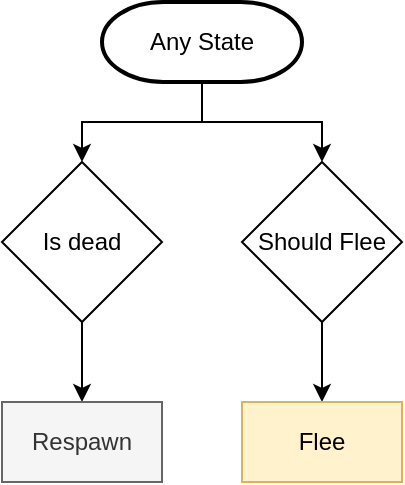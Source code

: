 <mxfile version="18.0.1" type="device"><diagram id="8R8uSI_3r74kHOCFb_g7" name="Page-1"><mxGraphModel dx="868" dy="553" grid="1" gridSize="10" guides="1" tooltips="1" connect="1" arrows="1" fold="1" page="1" pageScale="1" pageWidth="827" pageHeight="1169" math="0" shadow="0"><root><mxCell id="0"/><mxCell id="1" parent="0"/><mxCell id="fkOm24Um2fBc-LWG7FbX-6" style="edgeStyle=orthogonalEdgeStyle;rounded=0;orthogonalLoop=1;jettySize=auto;html=1;exitX=0.5;exitY=1;exitDx=0;exitDy=0;exitPerimeter=0;entryX=0.5;entryY=0;entryDx=0;entryDy=0;" parent="1" source="zGqaNJDX24yqgKy8iTAp-1" target="zGqaNJDX24yqgKy8iTAp-2" edge="1"><mxGeometry relative="1" as="geometry"/></mxCell><mxCell id="fkOm24Um2fBc-LWG7FbX-7" style="edgeStyle=orthogonalEdgeStyle;rounded=0;orthogonalLoop=1;jettySize=auto;html=1;exitX=0.5;exitY=1;exitDx=0;exitDy=0;exitPerimeter=0;" parent="1" source="zGqaNJDX24yqgKy8iTAp-1" target="zGqaNJDX24yqgKy8iTAp-3" edge="1"><mxGeometry relative="1" as="geometry"/></mxCell><mxCell id="zGqaNJDX24yqgKy8iTAp-1" value="Any State" style="strokeWidth=2;html=1;shape=mxgraph.flowchart.terminator;whiteSpace=wrap;" parent="1" vertex="1"><mxGeometry x="170" y="80" width="100" height="40" as="geometry"/></mxCell><mxCell id="fkOm24Um2fBc-LWG7FbX-3" style="edgeStyle=orthogonalEdgeStyle;rounded=0;orthogonalLoop=1;jettySize=auto;html=1;exitX=0.5;exitY=1;exitDx=0;exitDy=0;entryX=0.5;entryY=0;entryDx=0;entryDy=0;" parent="1" source="zGqaNJDX24yqgKy8iTAp-2" target="fkOm24Um2fBc-LWG7FbX-2" edge="1"><mxGeometry relative="1" as="geometry"/></mxCell><mxCell id="zGqaNJDX24yqgKy8iTAp-2" value="Is dead" style="rhombus;whiteSpace=wrap;html=1;" parent="1" vertex="1"><mxGeometry x="120" y="160" width="80" height="80" as="geometry"/></mxCell><mxCell id="fkOm24Um2fBc-LWG7FbX-4" style="edgeStyle=orthogonalEdgeStyle;rounded=0;orthogonalLoop=1;jettySize=auto;html=1;exitX=0.5;exitY=1;exitDx=0;exitDy=0;entryX=0.5;entryY=0;entryDx=0;entryDy=0;" parent="1" source="zGqaNJDX24yqgKy8iTAp-3" target="fkOm24Um2fBc-LWG7FbX-1" edge="1"><mxGeometry relative="1" as="geometry"/></mxCell><mxCell id="zGqaNJDX24yqgKy8iTAp-3" value="Should Flee" style="rhombus;whiteSpace=wrap;html=1;" parent="1" vertex="1"><mxGeometry x="240" y="160" width="80" height="80" as="geometry"/></mxCell><mxCell id="fkOm24Um2fBc-LWG7FbX-1" value="Flee" style="rounded=0;whiteSpace=wrap;html=1;fillColor=#fff2cc;strokeColor=#d6b656;" parent="1" vertex="1"><mxGeometry x="240" y="280" width="80" height="40" as="geometry"/></mxCell><mxCell id="fkOm24Um2fBc-LWG7FbX-2" value="Respawn" style="rounded=0;whiteSpace=wrap;html=1;fillColor=#f5f5f5;fontColor=#333333;strokeColor=#666666;" parent="1" vertex="1"><mxGeometry x="120" y="280" width="80" height="40" as="geometry"/></mxCell></root></mxGraphModel></diagram></mxfile>